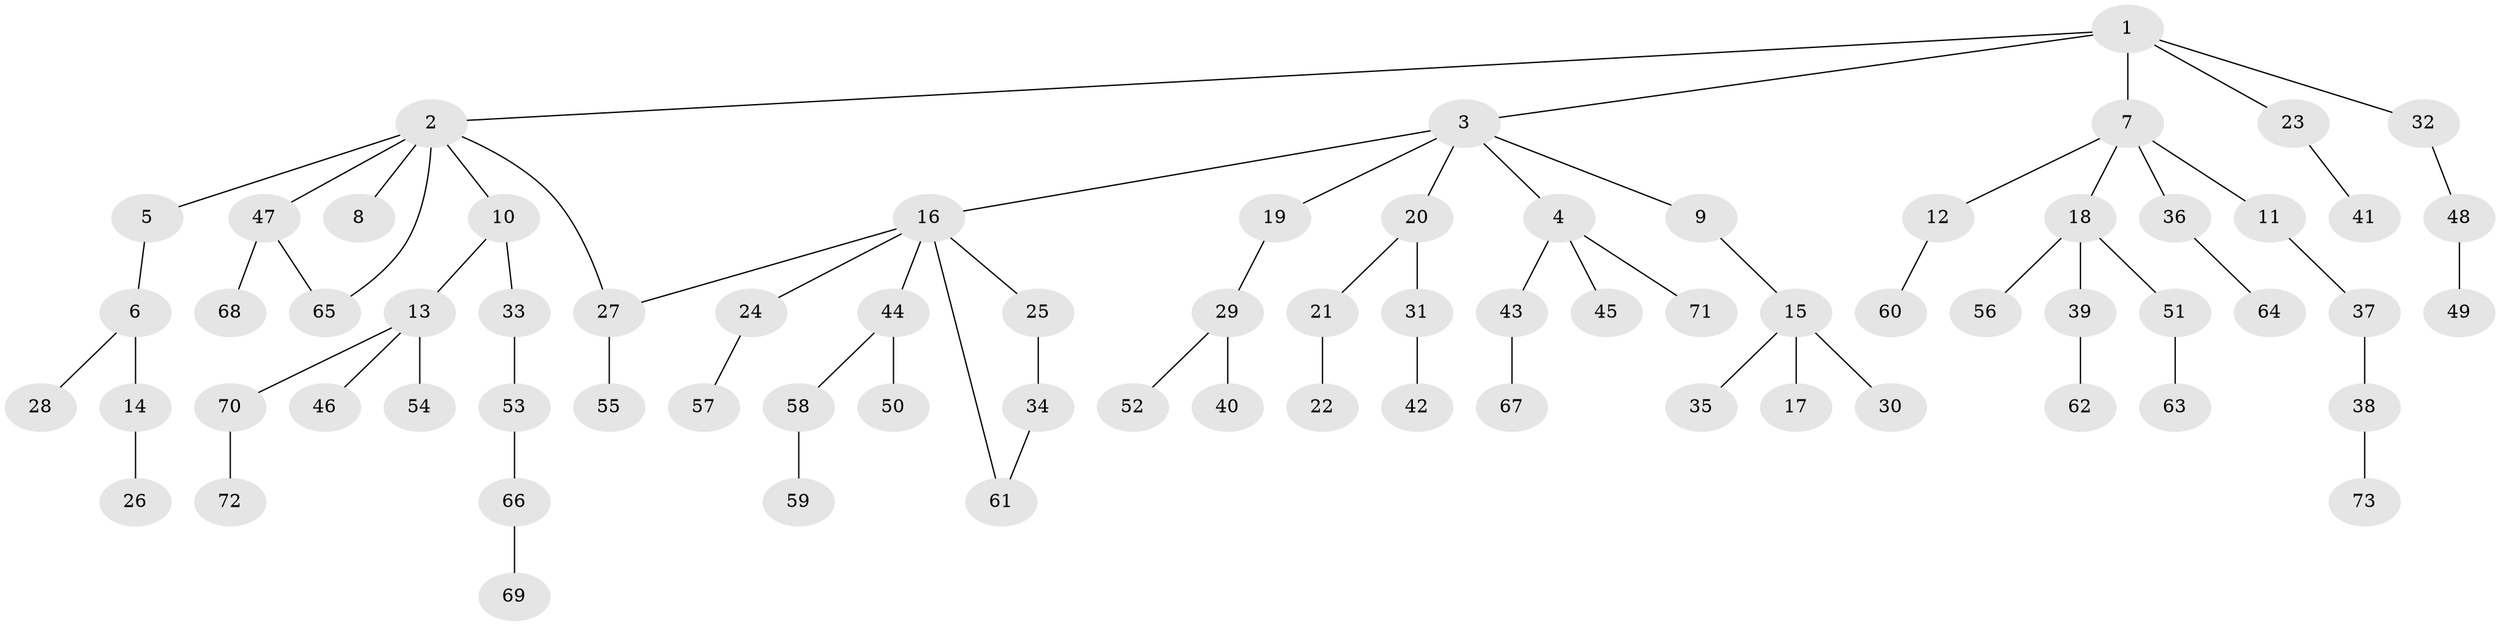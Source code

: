 // coarse degree distribution, {10: 0.022222222222222223, 6: 0.022222222222222223, 3: 0.06666666666666667, 2: 0.26666666666666666, 5: 0.06666666666666667, 1: 0.5333333333333333, 4: 0.022222222222222223}
// Generated by graph-tools (version 1.1) at 2025/41/03/06/25 10:41:25]
// undirected, 73 vertices, 75 edges
graph export_dot {
graph [start="1"]
  node [color=gray90,style=filled];
  1;
  2;
  3;
  4;
  5;
  6;
  7;
  8;
  9;
  10;
  11;
  12;
  13;
  14;
  15;
  16;
  17;
  18;
  19;
  20;
  21;
  22;
  23;
  24;
  25;
  26;
  27;
  28;
  29;
  30;
  31;
  32;
  33;
  34;
  35;
  36;
  37;
  38;
  39;
  40;
  41;
  42;
  43;
  44;
  45;
  46;
  47;
  48;
  49;
  50;
  51;
  52;
  53;
  54;
  55;
  56;
  57;
  58;
  59;
  60;
  61;
  62;
  63;
  64;
  65;
  66;
  67;
  68;
  69;
  70;
  71;
  72;
  73;
  1 -- 2;
  1 -- 3;
  1 -- 7;
  1 -- 23;
  1 -- 32;
  2 -- 5;
  2 -- 8;
  2 -- 10;
  2 -- 47;
  2 -- 65;
  2 -- 27;
  3 -- 4;
  3 -- 9;
  3 -- 16;
  3 -- 19;
  3 -- 20;
  4 -- 43;
  4 -- 45;
  4 -- 71;
  5 -- 6;
  6 -- 14;
  6 -- 28;
  7 -- 11;
  7 -- 12;
  7 -- 18;
  7 -- 36;
  9 -- 15;
  10 -- 13;
  10 -- 33;
  11 -- 37;
  12 -- 60;
  13 -- 46;
  13 -- 54;
  13 -- 70;
  14 -- 26;
  15 -- 17;
  15 -- 30;
  15 -- 35;
  16 -- 24;
  16 -- 25;
  16 -- 27;
  16 -- 44;
  16 -- 61;
  18 -- 39;
  18 -- 51;
  18 -- 56;
  19 -- 29;
  20 -- 21;
  20 -- 31;
  21 -- 22;
  23 -- 41;
  24 -- 57;
  25 -- 34;
  27 -- 55;
  29 -- 40;
  29 -- 52;
  31 -- 42;
  32 -- 48;
  33 -- 53;
  34 -- 61;
  36 -- 64;
  37 -- 38;
  38 -- 73;
  39 -- 62;
  43 -- 67;
  44 -- 50;
  44 -- 58;
  47 -- 68;
  47 -- 65;
  48 -- 49;
  51 -- 63;
  53 -- 66;
  58 -- 59;
  66 -- 69;
  70 -- 72;
}
